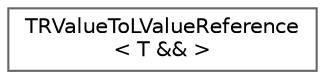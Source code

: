 digraph "Graphical Class Hierarchy"
{
 // INTERACTIVE_SVG=YES
 // LATEX_PDF_SIZE
  bgcolor="transparent";
  edge [fontname=Helvetica,fontsize=10,labelfontname=Helvetica,labelfontsize=10];
  node [fontname=Helvetica,fontsize=10,shape=box,height=0.2,width=0.4];
  rankdir="LR";
  Node0 [id="Node000000",label="TRValueToLValueReference\l\< T && \>",height=0.2,width=0.4,color="grey40", fillcolor="white", style="filled",URL="$d6/dad/structTRValueToLValueReference_3_01T_01_6_6_01_4.html",tooltip=" "];
}
